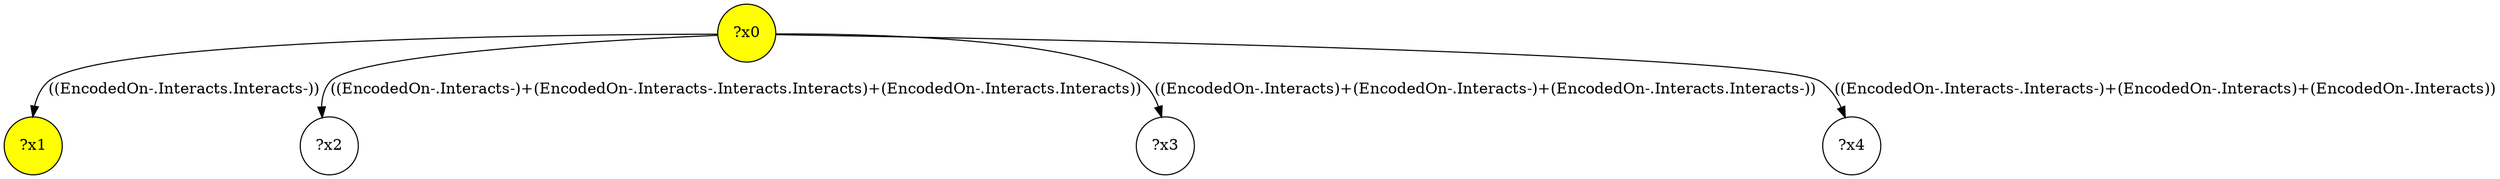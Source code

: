 digraph g {
	x0 [fillcolor="yellow", style="filled," shape=circle, label="?x0"];
	x1 [fillcolor="yellow", style="filled," shape=circle, label="?x1"];
	x0 -> x1 [label="((EncodedOn-.Interacts.Interacts-))"];
	x2 [shape=circle, label="?x2"];
	x0 -> x2 [label="((EncodedOn-.Interacts-)+(EncodedOn-.Interacts-.Interacts.Interacts)+(EncodedOn-.Interacts.Interacts))"];
	x3 [shape=circle, label="?x3"];
	x0 -> x3 [label="((EncodedOn-.Interacts)+(EncodedOn-.Interacts-)+(EncodedOn-.Interacts.Interacts-))"];
	x4 [shape=circle, label="?x4"];
	x0 -> x4 [label="((EncodedOn-.Interacts-.Interacts-)+(EncodedOn-.Interacts)+(EncodedOn-.Interacts))"];
}
